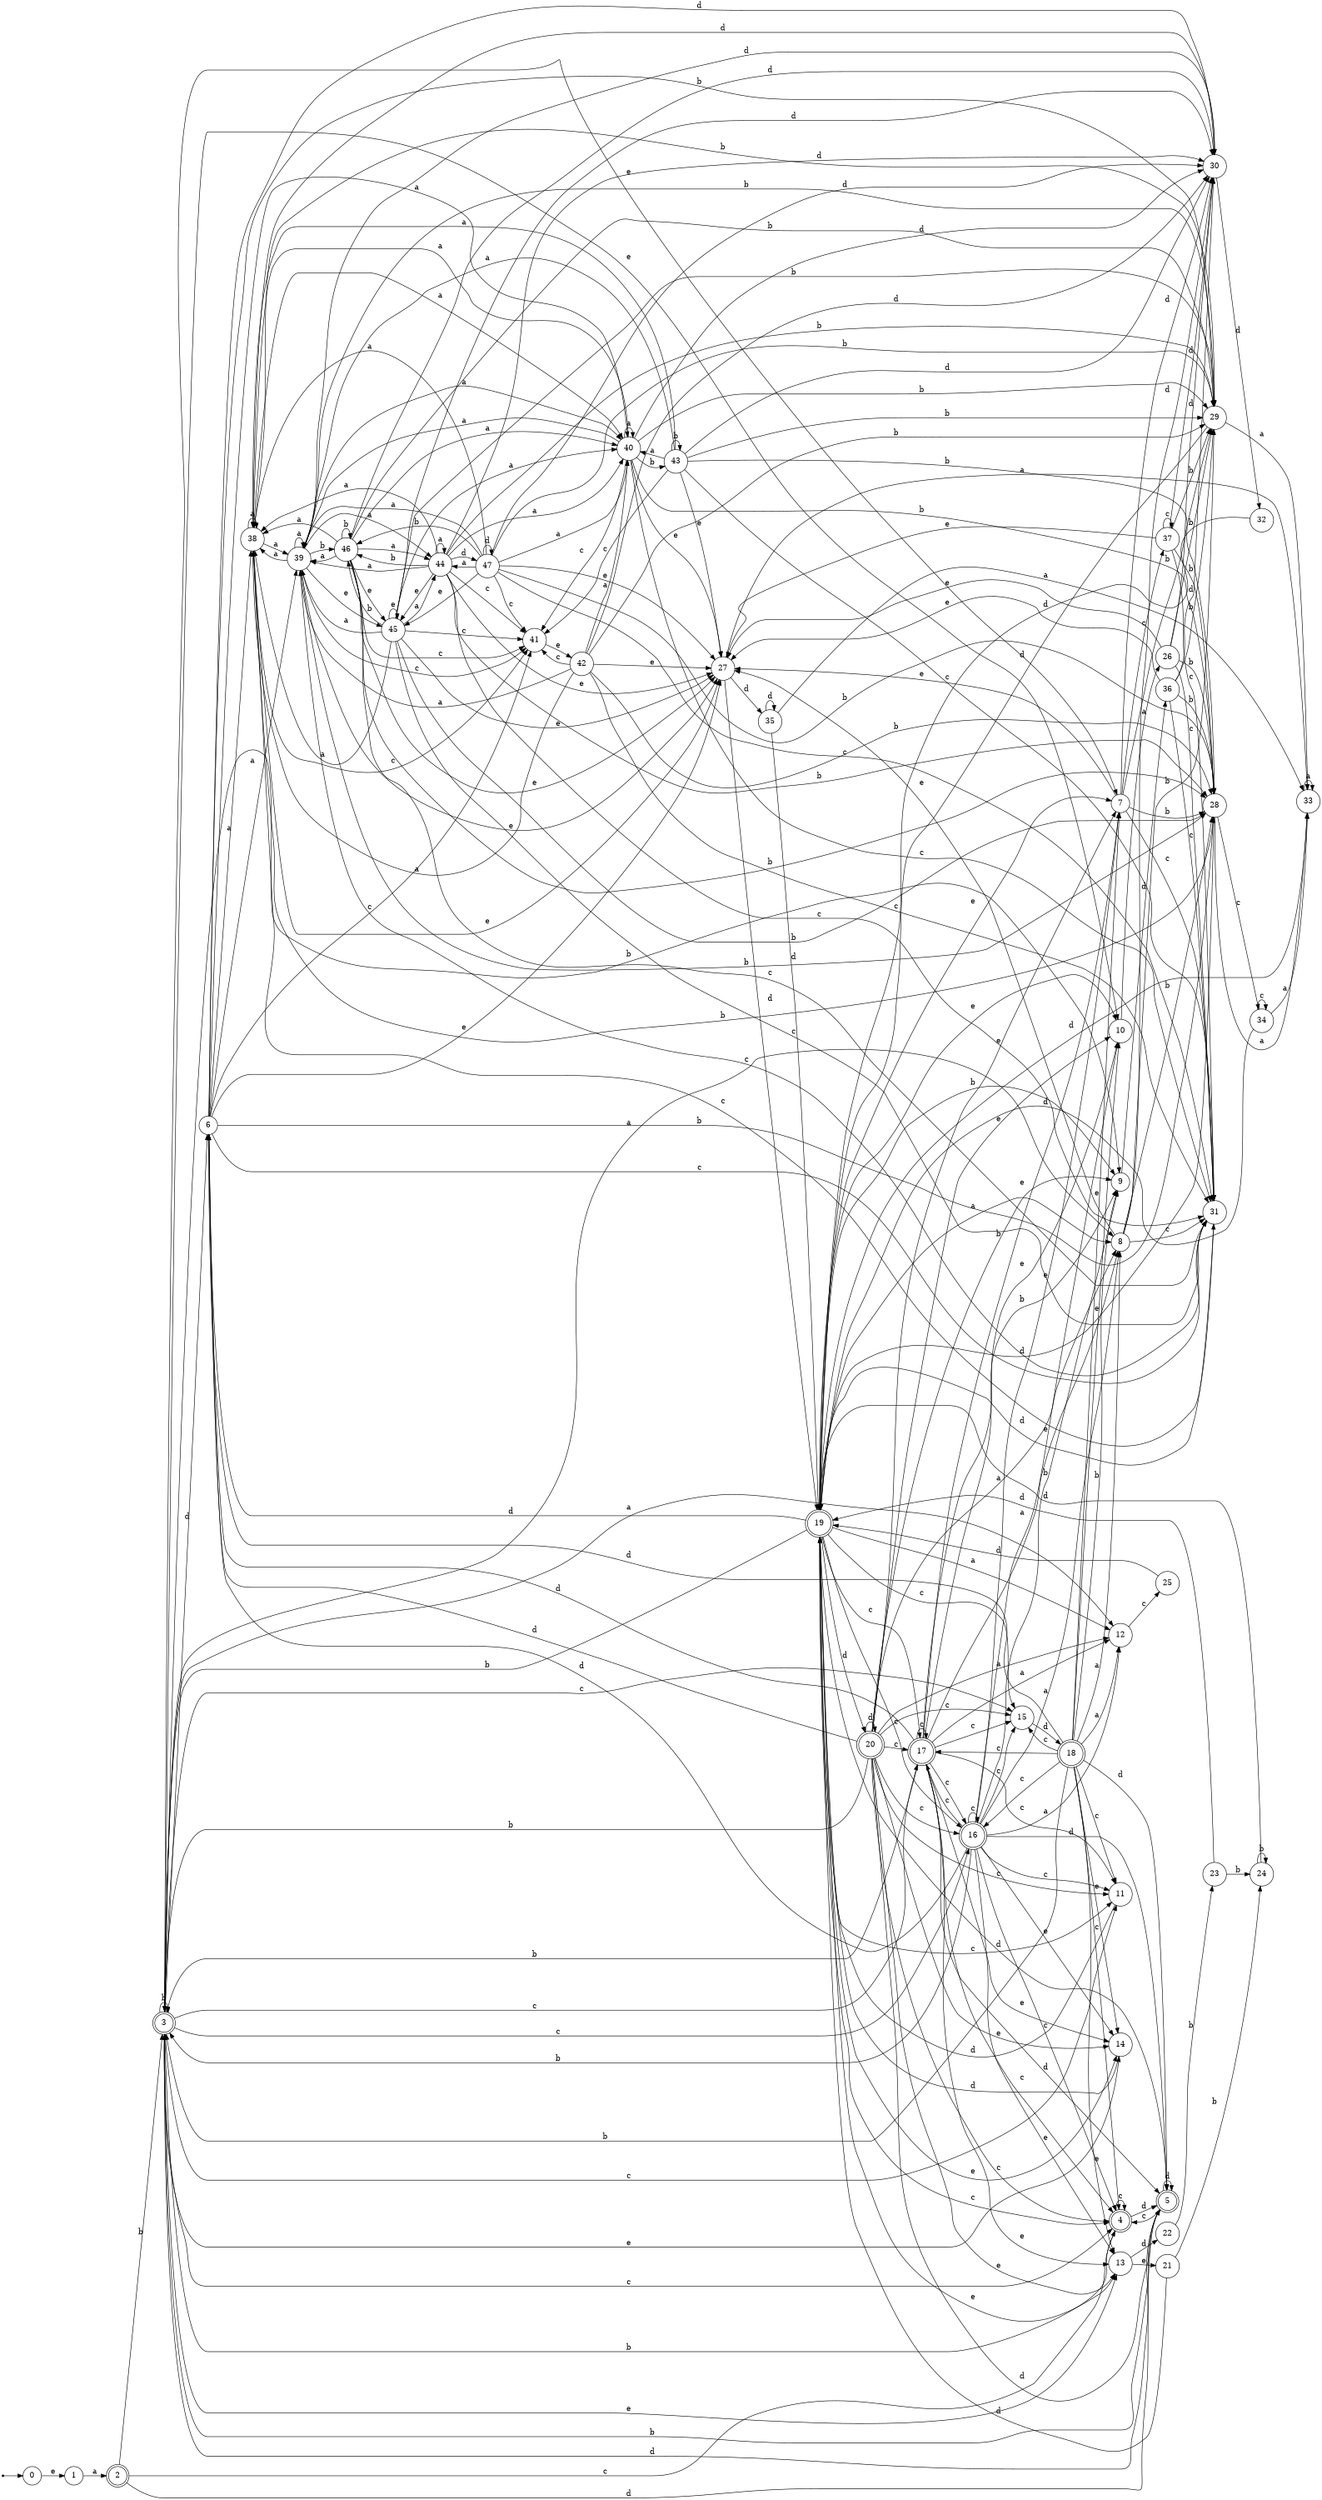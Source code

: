 digraph finite_state_machine {
rankdir=LR;
size="20,20";
node [shape = point]; "dummy0"
node [shape = circle]; "0";
"dummy0" -> "0";
node [shape = circle]; "1";
node [shape = doublecircle]; "2";node [shape = doublecircle]; "3";node [shape = doublecircle]; "4";node [shape = doublecircle]; "5";node [shape = circle]; "6";
node [shape = circle]; "7";
node [shape = circle]; "8";
node [shape = circle]; "9";
node [shape = circle]; "10";
node [shape = circle]; "11";
node [shape = circle]; "12";
node [shape = circle]; "13";
node [shape = circle]; "14";
node [shape = circle]; "15";
node [shape = doublecircle]; "16";node [shape = doublecircle]; "17";node [shape = doublecircle]; "18";node [shape = doublecircle]; "19";node [shape = doublecircle]; "20";node [shape = circle]; "21";
node [shape = circle]; "22";
node [shape = circle]; "23";
node [shape = circle]; "24";
node [shape = circle]; "25";
node [shape = circle]; "26";
node [shape = circle]; "27";
node [shape = circle]; "28";
node [shape = circle]; "29";
node [shape = circle]; "30";
node [shape = circle]; "31";
node [shape = circle]; "32";
node [shape = circle]; "33";
node [shape = circle]; "34";
node [shape = circle]; "35";
node [shape = circle]; "36";
node [shape = circle]; "37";
node [shape = circle]; "38";
node [shape = circle]; "39";
node [shape = circle]; "40";
node [shape = circle]; "41";
node [shape = circle]; "42";
node [shape = circle]; "43";
node [shape = circle]; "44";
node [shape = circle]; "45";
node [shape = circle]; "46";
node [shape = circle]; "47";
"0" -> "1" [label = "e"];
 "1" -> "2" [label = "a"];
 "2" -> "3" [label = "b"];
 "2" -> "4" [label = "c"];
 "2" -> "5" [label = "d"];
 "5" -> "5" [label = "d"];
 "5" -> "3" [label = "b"];
 "5" -> "4" [label = "c"];
 "4" -> "4" [label = "c"];
 "4" -> "3" [label = "b"];
 "4" -> "5" [label = "d"];
 "3" -> "9" [label = "b"];
 "3" -> "3" [label = "b"];
 "3" -> "5" [label = "d"];
 "3" -> "6" [label = "d"];
 "3" -> "10" [label = "e"];
 "3" -> "13" [label = "e"];
 "3" -> "14" [label = "e"];
 "3" -> "7" [label = "e"];
 "3" -> "8" [label = "a"];
 "3" -> "12" [label = "a"];
 "3" -> "16" [label = "c"];
 "3" -> "17" [label = "c"];
 "3" -> "4" [label = "c"];
 "3" -> "11" [label = "c"];
 "3" -> "15" [label = "c"];
 "17" -> "16" [label = "c"];
 "17" -> "17" [label = "c"];
 "17" -> "4" [label = "c"];
 "17" -> "11" [label = "c"];
 "17" -> "15" [label = "c"];
 "17" -> "5" [label = "d"];
 "17" -> "6" [label = "d"];
 "17" -> "10" [label = "e"];
 "17" -> "13" [label = "e"];
 "17" -> "14" [label = "e"];
 "17" -> "7" [label = "e"];
 "17" -> "8" [label = "a"];
 "17" -> "12" [label = "a"];
 "17" -> "9" [label = "b"];
 "17" -> "3" [label = "b"];
 "16" -> "16" [label = "c"];
 "16" -> "17" [label = "c"];
 "16" -> "4" [label = "c"];
 "16" -> "11" [label = "c"];
 "16" -> "15" [label = "c"];
 "16" -> "5" [label = "d"];
 "16" -> "6" [label = "d"];
 "16" -> "10" [label = "e"];
 "16" -> "13" [label = "e"];
 "16" -> "14" [label = "e"];
 "16" -> "7" [label = "e"];
 "16" -> "8" [label = "a"];
 "16" -> "12" [label = "a"];
 "16" -> "9" [label = "b"];
 "16" -> "3" [label = "b"];
 "15" -> "18" [label = "d"];
 "18" -> "16" [label = "c"];
 "18" -> "17" [label = "c"];
 "18" -> "4" [label = "c"];
 "18" -> "11" [label = "c"];
 "18" -> "15" [label = "c"];
 "18" -> "5" [label = "d"];
 "18" -> "6" [label = "d"];
 "18" -> "10" [label = "e"];
 "18" -> "13" [label = "e"];
 "18" -> "14" [label = "e"];
 "18" -> "7" [label = "e"];
 "18" -> "8" [label = "a"];
 "18" -> "12" [label = "a"];
 "18" -> "9" [label = "b"];
 "18" -> "3" [label = "b"];
 "14" -> "19" [label = "d"];
 "19" -> "20" [label = "d"];
 "19" -> "5" [label = "d"];
 "19" -> "6" [label = "d"];
 "19" -> "10" [label = "e"];
 "19" -> "13" [label = "e"];
 "19" -> "14" [label = "e"];
 "19" -> "7" [label = "e"];
 "19" -> "8" [label = "a"];
 "19" -> "12" [label = "a"];
 "19" -> "9" [label = "b"];
 "19" -> "3" [label = "b"];
 "19" -> "16" [label = "c"];
 "19" -> "17" [label = "c"];
 "19" -> "4" [label = "c"];
 "19" -> "11" [label = "c"];
 "19" -> "15" [label = "c"];
 "20" -> "20" [label = "d"];
 "20" -> "5" [label = "d"];
 "20" -> "6" [label = "d"];
 "20" -> "10" [label = "e"];
 "20" -> "13" [label = "e"];
 "20" -> "14" [label = "e"];
 "20" -> "7" [label = "e"];
 "20" -> "8" [label = "a"];
 "20" -> "12" [label = "a"];
 "20" -> "9" [label = "b"];
 "20" -> "3" [label = "b"];
 "20" -> "16" [label = "c"];
 "20" -> "17" [label = "c"];
 "20" -> "4" [label = "c"];
 "20" -> "11" [label = "c"];
 "20" -> "15" [label = "c"];
 "13" -> "21" [label = "e"];
 "13" -> "22" [label = "d"];
 "22" -> "23" [label = "b"];
 "23" -> "24" [label = "b"];
 "23" -> "19" [label = "d"];
 "24" -> "24" [label = "b"];
 "24" -> "19" [label = "d"];
 "21" -> "24" [label = "b"];
 "21" -> "19" [label = "d"];
 "12" -> "25" [label = "c"];
 "25" -> "19" [label = "d"];
 "11" -> "19" [label = "d"];
 "10" -> "26" [label = "a"];
 "26" -> "27" [label = "e"];
 "26" -> "28" [label = "b"];
 "26" -> "29" [label = "b"];
 "26" -> "30" [label = "d"];
 "26" -> "31" [label = "c"];
 "31" -> "19" [label = "d"];
 "30" -> "32" [label = "d"];
 "32" -> "19" [label = "d"];
 "29" -> "33" [label = "a"];
 "29" -> "19" [label = "d"];
 "33" -> "33" [label = "a"];
 "33" -> "19" [label = "d"];
 "28" -> "34" [label = "c"];
 "28" -> "33" [label = "a"];
 "28" -> "19" [label = "d"];
 "34" -> "34" [label = "c"];
 "34" -> "33" [label = "a"];
 "34" -> "19" [label = "d"];
 "27" -> "19" [label = "d"];
 "27" -> "35" [label = "d"];
 "27" -> "33" [label = "a"];
 "35" -> "19" [label = "d"];
 "35" -> "35" [label = "d"];
 "35" -> "33" [label = "a"];
 "9" -> "36" [label = "d"];
 "36" -> "27" [label = "e"];
 "36" -> "28" [label = "b"];
 "36" -> "29" [label = "b"];
 "36" -> "30" [label = "d"];
 "36" -> "31" [label = "c"];
 "8" -> "27" [label = "e"];
 "8" -> "28" [label = "b"];
 "8" -> "29" [label = "b"];
 "8" -> "30" [label = "d"];
 "8" -> "31" [label = "c"];
 "7" -> "37" [label = "c"];
 "7" -> "31" [label = "c"];
 "7" -> "27" [label = "e"];
 "7" -> "28" [label = "b"];
 "7" -> "29" [label = "b"];
 "7" -> "30" [label = "d"];
 "37" -> "37" [label = "c"];
 "37" -> "31" [label = "c"];
 "37" -> "27" [label = "e"];
 "37" -> "28" [label = "b"];
 "37" -> "29" [label = "b"];
 "37" -> "30" [label = "d"];
 "6" -> "40" [label = "a"];
 "6" -> "38" [label = "a"];
 "6" -> "39" [label = "a"];
 "6" -> "41" [label = "c"];
 "6" -> "31" [label = "c"];
 "6" -> "27" [label = "e"];
 "6" -> "28" [label = "b"];
 "6" -> "29" [label = "b"];
 "6" -> "30" [label = "d"];
 "41" -> "42" [label = "e"];
 "42" -> "41" [label = "c"];
 "42" -> "31" [label = "c"];
 "42" -> "40" [label = "a"];
 "42" -> "38" [label = "a"];
 "42" -> "39" [label = "a"];
 "42" -> "27" [label = "e"];
 "42" -> "28" [label = "b"];
 "42" -> "29" [label = "b"];
 "42" -> "30" [label = "d"];
 "40" -> "40" [label = "a"];
 "40" -> "38" [label = "a"];
 "40" -> "39" [label = "a"];
 "40" -> "43" [label = "b"];
 "40" -> "28" [label = "b"];
 "40" -> "29" [label = "b"];
 "40" -> "41" [label = "c"];
 "40" -> "31" [label = "c"];
 "40" -> "27" [label = "e"];
 "40" -> "30" [label = "d"];
 "43" -> "43" [label = "b"];
 "43" -> "28" [label = "b"];
 "43" -> "29" [label = "b"];
 "43" -> "40" [label = "a"];
 "43" -> "38" [label = "a"];
 "43" -> "39" [label = "a"];
 "43" -> "41" [label = "c"];
 "43" -> "31" [label = "c"];
 "43" -> "27" [label = "e"];
 "43" -> "30" [label = "d"];
 "39" -> "40" [label = "a"];
 "39" -> "44" [label = "a"];
 "39" -> "38" [label = "a"];
 "39" -> "39" [label = "a"];
 "39" -> "27" [label = "e"];
 "39" -> "45" [label = "e"];
 "39" -> "28" [label = "b"];
 "39" -> "29" [label = "b"];
 "39" -> "46" [label = "b"];
 "39" -> "41" [label = "c"];
 "39" -> "31" [label = "c"];
 "39" -> "30" [label = "d"];
 "46" -> "28" [label = "b"];
 "46" -> "29" [label = "b"];
 "46" -> "46" [label = "b"];
 "46" -> "40" [label = "a"];
 "46" -> "44" [label = "a"];
 "46" -> "38" [label = "a"];
 "46" -> "39" [label = "a"];
 "46" -> "27" [label = "e"];
 "46" -> "45" [label = "e"];
 "46" -> "41" [label = "c"];
 "46" -> "31" [label = "c"];
 "46" -> "30" [label = "d"];
 "45" -> "27" [label = "e"];
 "45" -> "45" [label = "e"];
 "45" -> "40" [label = "a"];
 "45" -> "44" [label = "a"];
 "45" -> "38" [label = "a"];
 "45" -> "39" [label = "a"];
 "45" -> "28" [label = "b"];
 "45" -> "29" [label = "b"];
 "45" -> "46" [label = "b"];
 "45" -> "41" [label = "c"];
 "45" -> "31" [label = "c"];
 "45" -> "30" [label = "d"];
 "44" -> "40" [label = "a"];
 "44" -> "44" [label = "a"];
 "44" -> "38" [label = "a"];
 "44" -> "39" [label = "a"];
 "44" -> "30" [label = "d"];
 "44" -> "47" [label = "d"];
 "44" -> "27" [label = "e"];
 "44" -> "45" [label = "e"];
 "44" -> "28" [label = "b"];
 "44" -> "29" [label = "b"];
 "44" -> "46" [label = "b"];
 "44" -> "41" [label = "c"];
 "44" -> "31" [label = "c"];
 "47" -> "30" [label = "d"];
 "47" -> "47" [label = "d"];
 "47" -> "40" [label = "a"];
 "47" -> "44" [label = "a"];
 "47" -> "38" [label = "a"];
 "47" -> "39" [label = "a"];
 "47" -> "27" [label = "e"];
 "47" -> "45" [label = "e"];
 "47" -> "28" [label = "b"];
 "47" -> "29" [label = "b"];
 "47" -> "46" [label = "b"];
 "47" -> "41" [label = "c"];
 "47" -> "31" [label = "c"];
 "38" -> "40" [label = "a"];
 "38" -> "38" [label = "a"];
 "38" -> "39" [label = "a"];
 "38" -> "41" [label = "c"];
 "38" -> "31" [label = "c"];
 "38" -> "27" [label = "e"];
 "38" -> "28" [label = "b"];
 "38" -> "29" [label = "b"];
 "38" -> "30" [label = "d"];
 }

